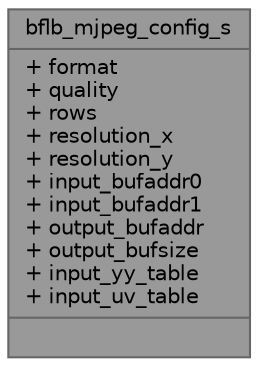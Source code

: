 digraph "bflb_mjpeg_config_s"
{
 // LATEX_PDF_SIZE
  bgcolor="transparent";
  edge [fontname=Helvetica,fontsize=10,labelfontname=Helvetica,labelfontsize=10];
  node [fontname=Helvetica,fontsize=10,shape=box,height=0.2,width=0.4];
  Node1 [shape=record,label="{bflb_mjpeg_config_s\n|+ format\l+ quality\l+ rows\l+ resolution_x\l+ resolution_y\l+ input_bufaddr0\l+ input_bufaddr1\l+ output_bufaddr\l+ output_bufsize\l+ input_yy_table\l+ input_uv_table\l|}",height=0.2,width=0.4,color="gray40", fillcolor="grey60", style="filled", fontcolor="black",tooltip="MJPEG configuration structure"];
}
